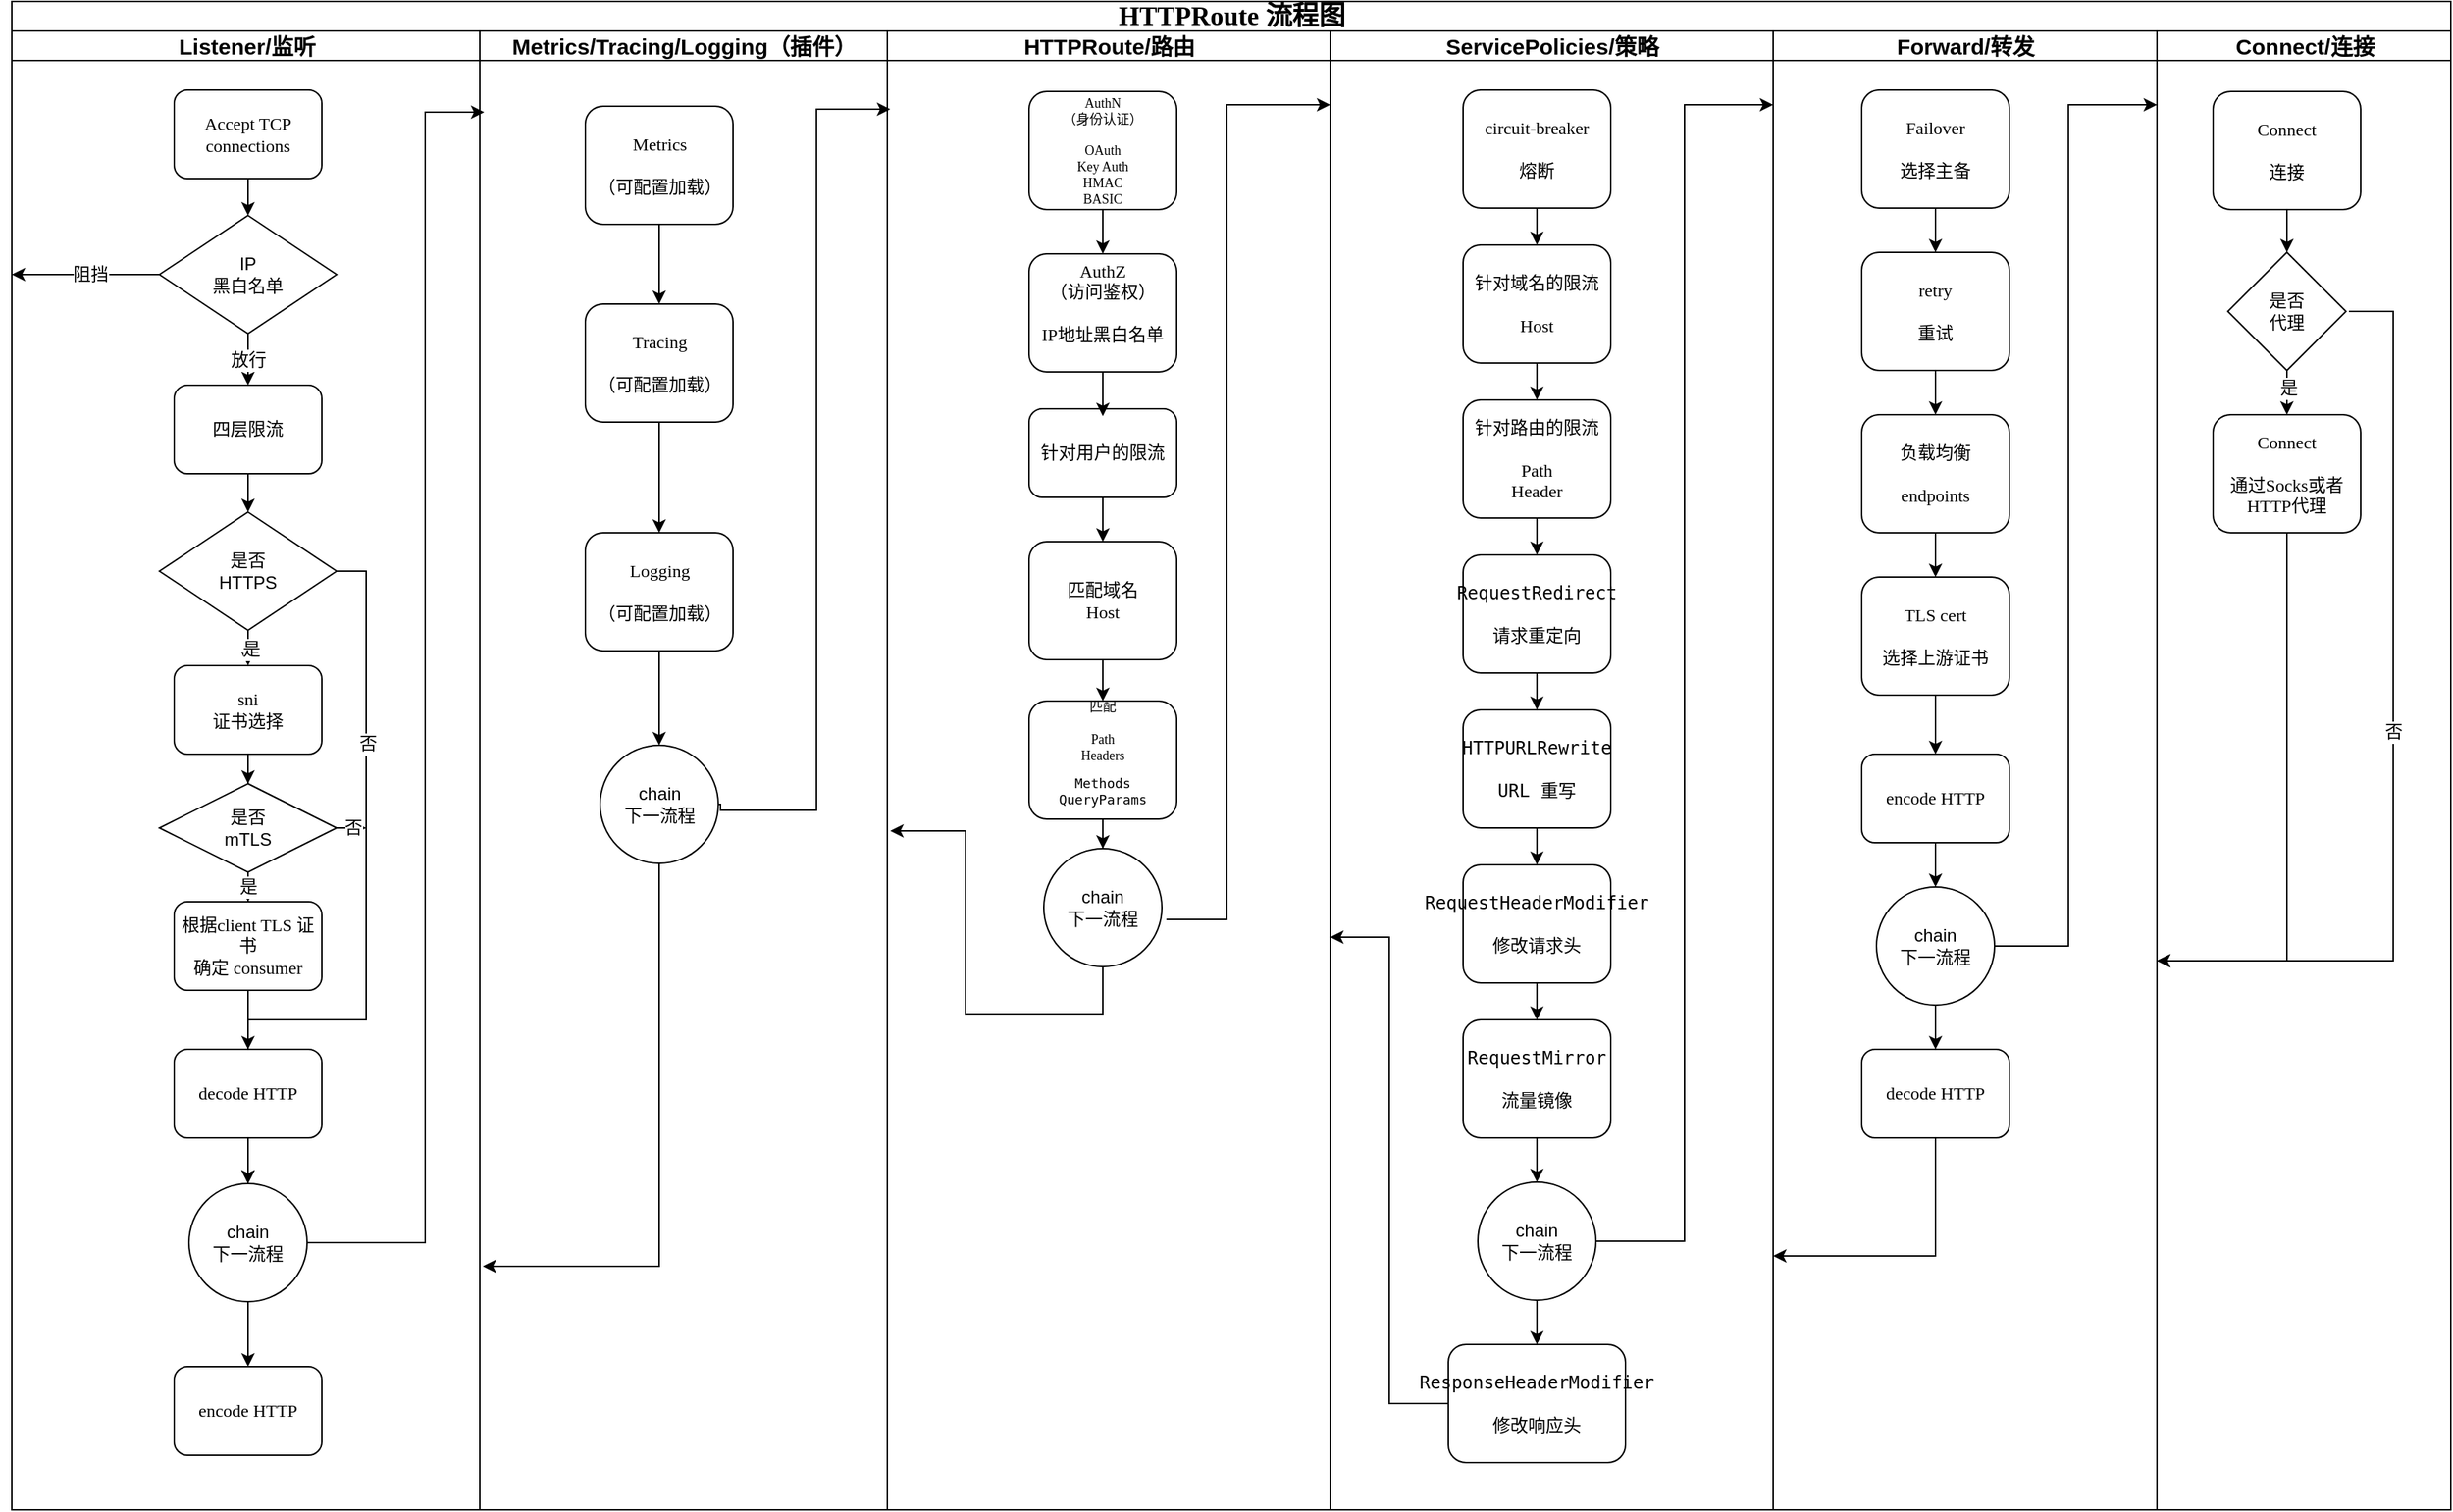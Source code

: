 <mxfile version="21.3.7" type="device">
  <diagram name="Page-1" id="74e2e168-ea6b-b213-b513-2b3c1d86103e">
    <mxGraphModel dx="2376" dy="1307" grid="0" gridSize="10" guides="1" tooltips="1" connect="1" arrows="1" fold="1" page="0" pageScale="1" pageWidth="1100" pageHeight="850" background="none" math="0" shadow="0">
      <root>
        <mxCell id="0" />
        <mxCell id="1" parent="0" />
        <mxCell id="77e6c97f196da883-1" value="&lt;font style=&quot;font-size: 18px;&quot;&gt;HTTPRoute 流程图&lt;/font&gt;" style="swimlane;html=1;childLayout=stackLayout;startSize=20;rounded=0;shadow=0;labelBackgroundColor=none;strokeWidth=1;fontFamily=Verdana;fontSize=18;align=center;" parent="1" vertex="1">
          <mxGeometry x="-7" y="-37" width="1652" height="1022" as="geometry">
            <mxRectangle x="60" y="-30" width="210" height="40" as="alternateBounds" />
          </mxGeometry>
        </mxCell>
        <mxCell id="77e6c97f196da883-2" value="Listener/监听" style="swimlane;html=1;startSize=20;fontSize=15;" parent="77e6c97f196da883-1" vertex="1">
          <mxGeometry y="20" width="317" height="1002" as="geometry">
            <mxRectangle y="20" width="40" height="1050" as="alternateBounds" />
          </mxGeometry>
        </mxCell>
        <mxCell id="k9yy4idc6pMp43QgDsTV-6" value="" style="edgeStyle=orthogonalEdgeStyle;rounded=0;orthogonalLoop=1;jettySize=auto;html=1;fontSize=12;" edge="1" parent="77e6c97f196da883-2" source="77e6c97f196da883-8" target="k9yy4idc6pMp43QgDsTV-2">
          <mxGeometry relative="1" as="geometry" />
        </mxCell>
        <mxCell id="77e6c97f196da883-8" value="Accept TCP connections" style="rounded=1;whiteSpace=wrap;html=1;shadow=0;labelBackgroundColor=none;strokeWidth=1;fontFamily=Verdana;fontSize=12;align=center;" parent="77e6c97f196da883-2" vertex="1">
          <mxGeometry x="110" y="40" width="100" height="60" as="geometry" />
        </mxCell>
        <mxCell id="k9yy4idc6pMp43QgDsTV-8" value="" style="edgeStyle=orthogonalEdgeStyle;rounded=0;orthogonalLoop=1;jettySize=auto;html=1;fontSize=12;" edge="1" parent="77e6c97f196da883-2" source="77e6c97f196da883-9" target="k9yy4idc6pMp43QgDsTV-7">
          <mxGeometry relative="1" as="geometry" />
        </mxCell>
        <mxCell id="77e6c97f196da883-9" value="四层限流" style="rounded=1;whiteSpace=wrap;html=1;shadow=0;labelBackgroundColor=none;strokeWidth=1;fontFamily=Verdana;fontSize=12;align=center;" parent="77e6c97f196da883-2" vertex="1">
          <mxGeometry x="110" y="240" width="100" height="60" as="geometry" />
        </mxCell>
        <mxCell id="k9yy4idc6pMp43QgDsTV-14" value="" style="edgeStyle=orthogonalEdgeStyle;rounded=0;orthogonalLoop=1;jettySize=auto;html=1;fontSize=12;" edge="1" parent="77e6c97f196da883-2" source="77e6c97f196da883-10" target="k9yy4idc6pMp43QgDsTV-9">
          <mxGeometry relative="1" as="geometry" />
        </mxCell>
        <mxCell id="77e6c97f196da883-10" value="&lt;div style=&quot;font-size: 12px;&quot;&gt;sni &lt;br style=&quot;font-size: 12px;&quot;&gt;&lt;/div&gt;&lt;div style=&quot;font-size: 12px;&quot;&gt;证书选择&lt;br style=&quot;font-size: 12px;&quot;&gt;&lt;/div&gt;" style="rounded=1;whiteSpace=wrap;html=1;shadow=0;labelBackgroundColor=none;strokeWidth=1;fontFamily=Verdana;fontSize=12;align=center;" parent="77e6c97f196da883-2" vertex="1">
          <mxGeometry x="110" y="430" width="100" height="60" as="geometry" />
        </mxCell>
        <mxCell id="k9yy4idc6pMp43QgDsTV-5" value="放行" style="edgeStyle=orthogonalEdgeStyle;rounded=0;orthogonalLoop=1;jettySize=auto;html=1;fontSize=12;" edge="1" parent="77e6c97f196da883-2" source="k9yy4idc6pMp43QgDsTV-2" target="77e6c97f196da883-9">
          <mxGeometry relative="1" as="geometry" />
        </mxCell>
        <mxCell id="k9yy4idc6pMp43QgDsTV-2" value="&lt;div style=&quot;font-size: 12px;&quot;&gt;IP&lt;/div&gt;&lt;div style=&quot;font-size: 12px;&quot;&gt;黑白名单&lt;br style=&quot;font-size: 12px;&quot;&gt;&lt;/div&gt;" style="rhombus;whiteSpace=wrap;html=1;fontSize=12;" vertex="1" parent="77e6c97f196da883-2">
          <mxGeometry x="100" y="125" width="120" height="80" as="geometry" />
        </mxCell>
        <mxCell id="k9yy4idc6pMp43QgDsTV-3" value="" style="endArrow=classic;html=1;rounded=0;exitX=0;exitY=0.5;exitDx=0;exitDy=0;fontSize=12;" edge="1" parent="77e6c97f196da883-2" source="k9yy4idc6pMp43QgDsTV-2">
          <mxGeometry width="50" height="50" relative="1" as="geometry">
            <mxPoint x="100" y="170" as="sourcePoint" />
            <mxPoint y="165" as="targetPoint" />
          </mxGeometry>
        </mxCell>
        <mxCell id="k9yy4idc6pMp43QgDsTV-4" value="阻挡" style="edgeLabel;html=1;align=center;verticalAlign=middle;resizable=0;points=[];fontSize=12;" vertex="1" connectable="0" parent="k9yy4idc6pMp43QgDsTV-3">
          <mxGeometry x="-0.05" relative="1" as="geometry">
            <mxPoint as="offset" />
          </mxGeometry>
        </mxCell>
        <mxCell id="k9yy4idc6pMp43QgDsTV-12" value="" style="edgeStyle=orthogonalEdgeStyle;rounded=0;orthogonalLoop=1;jettySize=auto;html=1;entryX=0.5;entryY=0;entryDx=0;entryDy=0;fontSize=12;" edge="1" parent="77e6c97f196da883-2" source="k9yy4idc6pMp43QgDsTV-7" target="77e6c97f196da883-10">
          <mxGeometry relative="1" as="geometry" />
        </mxCell>
        <mxCell id="k9yy4idc6pMp43QgDsTV-186" value="是" style="edgeLabel;html=1;align=center;verticalAlign=middle;resizable=0;points=[];fontSize=12;" vertex="1" connectable="0" parent="k9yy4idc6pMp43QgDsTV-12">
          <mxGeometry x="0.6" y="2" relative="1" as="geometry">
            <mxPoint as="offset" />
          </mxGeometry>
        </mxCell>
        <mxCell id="k9yy4idc6pMp43QgDsTV-18" value="" style="edgeStyle=orthogonalEdgeStyle;rounded=0;orthogonalLoop=1;jettySize=auto;html=1;entryX=0.5;entryY=0;entryDx=0;entryDy=0;exitX=1;exitY=0.5;exitDx=0;exitDy=0;fontSize=12;" edge="1" parent="77e6c97f196da883-2" source="k9yy4idc6pMp43QgDsTV-7" target="k9yy4idc6pMp43QgDsTV-16">
          <mxGeometry relative="1" as="geometry">
            <mxPoint x="250" y="708" as="targetPoint" />
            <Array as="points">
              <mxPoint x="240" y="366" />
              <mxPoint x="240" y="670" />
              <mxPoint x="160" y="670" />
            </Array>
          </mxGeometry>
        </mxCell>
        <mxCell id="k9yy4idc6pMp43QgDsTV-187" value="否" style="edgeLabel;html=1;align=center;verticalAlign=middle;resizable=0;points=[];fontSize=12;" vertex="1" connectable="0" parent="k9yy4idc6pMp43QgDsTV-18">
          <mxGeometry x="-0.467" y="1" relative="1" as="geometry">
            <mxPoint as="offset" />
          </mxGeometry>
        </mxCell>
        <mxCell id="k9yy4idc6pMp43QgDsTV-7" value="&lt;div style=&quot;font-size: 12px;&quot;&gt;是否&lt;/div&gt;&lt;div style=&quot;font-size: 12px;&quot;&gt;HTTPS&lt;br style=&quot;font-size: 12px;&quot;&gt;&lt;/div&gt;" style="rhombus;whiteSpace=wrap;html=1;fontSize=12;" vertex="1" parent="77e6c97f196da883-2">
          <mxGeometry x="100" y="326" width="120" height="80" as="geometry" />
        </mxCell>
        <mxCell id="k9yy4idc6pMp43QgDsTV-19" value="" style="edgeStyle=orthogonalEdgeStyle;rounded=0;orthogonalLoop=1;jettySize=auto;html=1;fontSize=12;" edge="1" parent="77e6c97f196da883-2" source="k9yy4idc6pMp43QgDsTV-24" target="k9yy4idc6pMp43QgDsTV-16">
          <mxGeometry relative="1" as="geometry" />
        </mxCell>
        <mxCell id="77e6c97f196da883-11" value="&lt;div style=&quot;font-size: 12px;&quot;&gt;根据client TLS 证书&lt;/div&gt;&lt;div style=&quot;font-size: 12px;&quot;&gt;确定 consumer&lt;br style=&quot;font-size: 12px;&quot;&gt;&lt;/div&gt;" style="rounded=1;whiteSpace=wrap;html=1;shadow=0;labelBackgroundColor=none;strokeWidth=1;fontFamily=Verdana;fontSize=12;align=center;" parent="77e6c97f196da883-2" vertex="1">
          <mxGeometry x="110" y="590" width="100" height="60" as="geometry" />
        </mxCell>
        <mxCell id="k9yy4idc6pMp43QgDsTV-15" value="是" style="edgeStyle=orthogonalEdgeStyle;rounded=0;orthogonalLoop=1;jettySize=auto;html=1;fontSize=12;" edge="1" parent="77e6c97f196da883-2" source="k9yy4idc6pMp43QgDsTV-9" target="77e6c97f196da883-11">
          <mxGeometry relative="1" as="geometry" />
        </mxCell>
        <mxCell id="k9yy4idc6pMp43QgDsTV-21" value="否" style="edgeStyle=orthogonalEdgeStyle;rounded=0;orthogonalLoop=1;jettySize=auto;html=1;fontSize=12;" edge="1" parent="77e6c97f196da883-2" source="k9yy4idc6pMp43QgDsTV-9">
          <mxGeometry relative="1" as="geometry">
            <mxPoint x="240" y="540" as="targetPoint" />
          </mxGeometry>
        </mxCell>
        <mxCell id="k9yy4idc6pMp43QgDsTV-9" value="&lt;div style=&quot;font-size: 12px;&quot;&gt;是否&lt;/div&gt;&lt;div style=&quot;font-size: 12px;&quot;&gt;mTLS&lt;br style=&quot;font-size: 12px;&quot;&gt;&lt;/div&gt;" style="rhombus;whiteSpace=wrap;html=1;fontSize=12;" vertex="1" parent="77e6c97f196da883-2">
          <mxGeometry x="100" y="510" width="120" height="60" as="geometry" />
        </mxCell>
        <mxCell id="k9yy4idc6pMp43QgDsTV-232" value="" style="edgeStyle=orthogonalEdgeStyle;rounded=0;orthogonalLoop=1;jettySize=auto;html=1;fontSize=12;" edge="1" parent="77e6c97f196da883-2" source="k9yy4idc6pMp43QgDsTV-16" target="k9yy4idc6pMp43QgDsTV-53">
          <mxGeometry relative="1" as="geometry" />
        </mxCell>
        <mxCell id="k9yy4idc6pMp43QgDsTV-16" value="&lt;div style=&quot;font-size: 12px;&quot;&gt;chain&lt;/div&gt;下一流程" style="ellipse;whiteSpace=wrap;html=1;aspect=fixed;fontSize=12;" vertex="1" parent="77e6c97f196da883-2">
          <mxGeometry x="120" y="781" width="80" height="80" as="geometry" />
        </mxCell>
        <mxCell id="k9yy4idc6pMp43QgDsTV-24" value="decode HTTP" style="rounded=1;whiteSpace=wrap;html=1;shadow=0;labelBackgroundColor=none;strokeWidth=1;fontFamily=Verdana;fontSize=12;align=center;" vertex="1" parent="77e6c97f196da883-2">
          <mxGeometry x="110" y="690" width="100" height="60" as="geometry" />
        </mxCell>
        <mxCell id="k9yy4idc6pMp43QgDsTV-231" value="" style="edgeStyle=orthogonalEdgeStyle;rounded=0;orthogonalLoop=1;jettySize=auto;html=1;fontSize=12;" edge="1" parent="77e6c97f196da883-2" source="77e6c97f196da883-11" target="k9yy4idc6pMp43QgDsTV-24">
          <mxGeometry relative="1" as="geometry">
            <mxPoint x="170" y="630" as="sourcePoint" />
            <mxPoint x="170" y="761" as="targetPoint" />
          </mxGeometry>
        </mxCell>
        <mxCell id="k9yy4idc6pMp43QgDsTV-53" value="encode HTTP" style="rounded=1;whiteSpace=wrap;html=1;shadow=0;labelBackgroundColor=none;strokeWidth=1;fontFamily=Verdana;fontSize=12;align=center;" vertex="1" parent="77e6c97f196da883-2">
          <mxGeometry x="110" y="905" width="100" height="60" as="geometry" />
        </mxCell>
        <mxCell id="k9yy4idc6pMp43QgDsTV-261" value="Metrics/Tracing/Logging（插件）" style="swimlane;html=1;startSize=20;fontSize=15;" vertex="1" parent="77e6c97f196da883-1">
          <mxGeometry x="317" y="20" width="276" height="1002" as="geometry">
            <mxRectangle y="20" width="40" height="1050" as="alternateBounds" />
          </mxGeometry>
        </mxCell>
        <mxCell id="k9yy4idc6pMp43QgDsTV-265" value="" style="edgeStyle=orthogonalEdgeStyle;rounded=0;orthogonalLoop=1;jettySize=auto;html=1;fontSize=12;" edge="1" parent="k9yy4idc6pMp43QgDsTV-261" source="k9yy4idc6pMp43QgDsTV-262" target="k9yy4idc6pMp43QgDsTV-263">
          <mxGeometry relative="1" as="geometry" />
        </mxCell>
        <mxCell id="k9yy4idc6pMp43QgDsTV-262" value="&lt;div style=&quot;font-size: 12px;&quot;&gt;Metrics&lt;/div&gt;&lt;div style=&quot;font-size: 12px;&quot;&gt;&lt;br style=&quot;font-size: 12px;&quot;&gt;&lt;/div&gt;&lt;div style=&quot;font-size: 12px;&quot;&gt;（可配置加载）&lt;br style=&quot;font-size: 12px;&quot;&gt;&lt;/div&gt;" style="rounded=1;whiteSpace=wrap;html=1;shadow=0;labelBackgroundColor=none;strokeWidth=1;fontFamily=Verdana;fontSize=12;align=center;flipV=0;flipH=1;" vertex="1" parent="k9yy4idc6pMp43QgDsTV-261">
          <mxGeometry x="71.5" y="51" width="100" height="80" as="geometry" />
        </mxCell>
        <mxCell id="k9yy4idc6pMp43QgDsTV-266" value="" style="edgeStyle=orthogonalEdgeStyle;rounded=0;orthogonalLoop=1;jettySize=auto;html=1;fontSize=12;" edge="1" parent="k9yy4idc6pMp43QgDsTV-261" source="k9yy4idc6pMp43QgDsTV-263" target="k9yy4idc6pMp43QgDsTV-264">
          <mxGeometry relative="1" as="geometry" />
        </mxCell>
        <mxCell id="k9yy4idc6pMp43QgDsTV-263" value="&lt;div style=&quot;font-size: 12px;&quot;&gt;Tracing&lt;/div&gt;&lt;div style=&quot;font-size: 12px;&quot;&gt;&lt;br style=&quot;font-size: 12px;&quot;&gt;&lt;/div&gt;&lt;div style=&quot;font-size: 12px;&quot;&gt;（可配置加载）&lt;br style=&quot;font-size: 12px;&quot;&gt;&lt;/div&gt;" style="rounded=1;whiteSpace=wrap;html=1;shadow=0;labelBackgroundColor=none;strokeWidth=1;fontFamily=Verdana;fontSize=12;align=center;flipV=0;flipH=1;" vertex="1" parent="k9yy4idc6pMp43QgDsTV-261">
          <mxGeometry x="71.5" y="185" width="100" height="80" as="geometry" />
        </mxCell>
        <mxCell id="k9yy4idc6pMp43QgDsTV-268" value="" style="edgeStyle=orthogonalEdgeStyle;rounded=0;orthogonalLoop=1;jettySize=auto;html=1;fontSize=12;" edge="1" parent="k9yy4idc6pMp43QgDsTV-261" source="k9yy4idc6pMp43QgDsTV-264" target="k9yy4idc6pMp43QgDsTV-267">
          <mxGeometry relative="1" as="geometry" />
        </mxCell>
        <mxCell id="k9yy4idc6pMp43QgDsTV-264" value="&lt;div style=&quot;font-size: 12px;&quot;&gt;&lt;font style=&quot;font-size: 12px;&quot;&gt;Logging&lt;/font&gt;&lt;/div&gt;&lt;div style=&quot;font-size: 12px;&quot;&gt;&lt;font style=&quot;font-size: 12px;&quot;&gt;&lt;br style=&quot;font-size: 12px;&quot;&gt;&lt;/font&gt;&lt;/div&gt;&lt;div style=&quot;font-size: 12px;&quot;&gt;&lt;font style=&quot;font-size: 12px;&quot;&gt;（可配置加载）&lt;font style=&quot;font-size: 12px;&quot;&gt;&lt;br style=&quot;font-size: 12px;&quot;&gt;&lt;/font&gt;&lt;/font&gt;&lt;/div&gt;" style="rounded=1;whiteSpace=wrap;html=1;shadow=0;labelBackgroundColor=none;strokeWidth=1;fontFamily=Verdana;fontSize=12;align=center;flipV=0;flipH=1;" vertex="1" parent="k9yy4idc6pMp43QgDsTV-261">
          <mxGeometry x="71.5" y="340" width="100" height="80" as="geometry" />
        </mxCell>
        <mxCell id="k9yy4idc6pMp43QgDsTV-273" value="" style="edgeStyle=orthogonalEdgeStyle;rounded=0;orthogonalLoop=1;jettySize=auto;html=1;exitX=0.5;exitY=1;exitDx=0;exitDy=0;fontSize=12;" edge="1" parent="k9yy4idc6pMp43QgDsTV-261" source="k9yy4idc6pMp43QgDsTV-267">
          <mxGeometry relative="1" as="geometry">
            <mxPoint x="2" y="837" as="targetPoint" />
            <Array as="points">
              <mxPoint x="121" y="837" />
            </Array>
          </mxGeometry>
        </mxCell>
        <mxCell id="k9yy4idc6pMp43QgDsTV-267" value="&lt;div style=&quot;font-size: 12px;&quot;&gt;chain&lt;/div&gt;下一流程" style="ellipse;whiteSpace=wrap;html=1;aspect=fixed;fontSize=12;" vertex="1" parent="k9yy4idc6pMp43QgDsTV-261">
          <mxGeometry x="81.5" y="484" width="80" height="80" as="geometry" />
        </mxCell>
        <mxCell id="k9yy4idc6pMp43QgDsTV-271" style="edgeStyle=orthogonalEdgeStyle;rounded=0;orthogonalLoop=1;jettySize=auto;html=1;exitX=1;exitY=0.5;exitDx=0;exitDy=0;fontSize=12;" edge="1" parent="77e6c97f196da883-1" source="k9yy4idc6pMp43QgDsTV-267">
          <mxGeometry relative="1" as="geometry">
            <mxPoint x="595" y="73" as="targetPoint" />
            <Array as="points">
              <mxPoint x="480" y="548" />
              <mxPoint x="545" y="548" />
              <mxPoint x="545" y="73" />
            </Array>
          </mxGeometry>
        </mxCell>
        <mxCell id="77e6c97f196da883-3" value="HTTPRoute/路由" style="swimlane;html=1;startSize=20;fontSize=15;" parent="77e6c97f196da883-1" vertex="1">
          <mxGeometry x="593" y="20" width="300" height="1002" as="geometry">
            <mxRectangle x="160" y="20" width="40" height="730" as="alternateBounds" />
          </mxGeometry>
        </mxCell>
        <mxCell id="k9yy4idc6pMp43QgDsTV-191" value="" style="edgeStyle=orthogonalEdgeStyle;rounded=0;orthogonalLoop=1;jettySize=auto;html=1;fontSize=12;" edge="1" parent="77e6c97f196da883-3" source="k9yy4idc6pMp43QgDsTV-25" target="k9yy4idc6pMp43QgDsTV-51">
          <mxGeometry relative="1" as="geometry" />
        </mxCell>
        <mxCell id="k9yy4idc6pMp43QgDsTV-25" value="&lt;div style=&quot;font-size: 9px;&quot;&gt;AuthN&lt;/div&gt;&lt;div style=&quot;font-size: 9px;&quot;&gt;（身份认证）&lt;br style=&quot;font-size: 9px;&quot;&gt;&lt;/div&gt;&lt;div style=&quot;font-size: 9px;&quot;&gt;&lt;br style=&quot;font-size: 9px;&quot;&gt;&lt;/div&gt;&lt;div style=&quot;font-size: 9px;&quot;&gt;OAuth&lt;/div&gt;&lt;div style=&quot;font-size: 9px;&quot;&gt;Key Auth&lt;/div&gt;&lt;div style=&quot;font-size: 9px;&quot;&gt;HMAC&lt;/div&gt;&lt;div style=&quot;font-size: 9px;&quot;&gt;BASIC&lt;br style=&quot;font-size: 9px;&quot;&gt;&lt;/div&gt;" style="rounded=1;whiteSpace=wrap;html=1;shadow=0;labelBackgroundColor=none;strokeWidth=1;fontFamily=Verdana;fontSize=9;align=center;" vertex="1" parent="77e6c97f196da883-3">
          <mxGeometry x="96" y="41" width="100" height="80" as="geometry" />
        </mxCell>
        <mxCell id="k9yy4idc6pMp43QgDsTV-194" value="" style="edgeStyle=orthogonalEdgeStyle;rounded=0;orthogonalLoop=1;jettySize=auto;html=1;fontSize=12;" edge="1" parent="77e6c97f196da883-3" source="k9yy4idc6pMp43QgDsTV-46" target="k9yy4idc6pMp43QgDsTV-105">
          <mxGeometry relative="1" as="geometry" />
        </mxCell>
        <mxCell id="k9yy4idc6pMp43QgDsTV-46" value="针对用户的限流" style="rounded=1;whiteSpace=wrap;html=1;shadow=0;labelBackgroundColor=none;strokeWidth=1;fontFamily=Verdana;fontSize=12;align=center;" vertex="1" parent="77e6c97f196da883-3">
          <mxGeometry x="96" y="256" width="100" height="60" as="geometry" />
        </mxCell>
        <mxCell id="k9yy4idc6pMp43QgDsTV-193" value="" style="edgeStyle=orthogonalEdgeStyle;rounded=0;orthogonalLoop=1;jettySize=auto;html=1;fontSize=12;" edge="1" parent="77e6c97f196da883-3" source="k9yy4idc6pMp43QgDsTV-51">
          <mxGeometry relative="1" as="geometry">
            <mxPoint x="146" y="261" as="targetPoint" />
          </mxGeometry>
        </mxCell>
        <mxCell id="k9yy4idc6pMp43QgDsTV-51" value="&lt;div style=&quot;font-size: 12px;&quot;&gt;AuthZ&lt;/div&gt;&lt;div style=&quot;font-size: 12px;&quot;&gt;（访问鉴权）&lt;br style=&quot;font-size: 12px;&quot;&gt;&lt;/div&gt;&lt;div style=&quot;font-size: 12px;&quot;&gt;&lt;br style=&quot;font-size: 12px;&quot;&gt;&lt;/div&gt;&lt;div style=&quot;font-size: 12px;&quot;&gt;IP地址黑白名单&lt;/div&gt;&lt;div style=&quot;font-size: 12px;&quot;&gt;&lt;br style=&quot;font-size: 12px;&quot;&gt;&lt;/div&gt;" style="rounded=1;whiteSpace=wrap;html=1;shadow=0;labelBackgroundColor=none;strokeWidth=1;fontFamily=Verdana;fontSize=12;align=center;" vertex="1" parent="77e6c97f196da883-3">
          <mxGeometry x="96" y="151" width="100" height="80" as="geometry" />
        </mxCell>
        <mxCell id="k9yy4idc6pMp43QgDsTV-275" value="" style="edgeStyle=orthogonalEdgeStyle;rounded=0;orthogonalLoop=1;jettySize=auto;html=1;exitX=0.5;exitY=1;exitDx=0;exitDy=0;" edge="1" parent="77e6c97f196da883-3" source="k9yy4idc6pMp43QgDsTV-52">
          <mxGeometry relative="1" as="geometry">
            <mxPoint x="2" y="542" as="targetPoint" />
            <Array as="points">
              <mxPoint x="146" y="666" />
              <mxPoint x="53" y="666" />
              <mxPoint x="53" y="542" />
            </Array>
          </mxGeometry>
        </mxCell>
        <mxCell id="k9yy4idc6pMp43QgDsTV-52" value="&lt;div style=&quot;font-size: 12px;&quot;&gt;chain&lt;/div&gt;下一流程" style="ellipse;whiteSpace=wrap;html=1;aspect=fixed;fontSize=12;" vertex="1" parent="77e6c97f196da883-3">
          <mxGeometry x="106" y="554" width="80" height="80" as="geometry" />
        </mxCell>
        <mxCell id="k9yy4idc6pMp43QgDsTV-199" value="" style="edgeStyle=orthogonalEdgeStyle;rounded=0;orthogonalLoop=1;jettySize=auto;html=1;fontSize=12;" edge="1" parent="77e6c97f196da883-3">
          <mxGeometry relative="1" as="geometry">
            <mxPoint x="189" y="602" as="sourcePoint" />
            <mxPoint x="300" y="50" as="targetPoint" />
            <Array as="points">
              <mxPoint x="189" y="602" />
              <mxPoint x="230" y="602" />
              <mxPoint x="230" y="50" />
            </Array>
          </mxGeometry>
        </mxCell>
        <mxCell id="k9yy4idc6pMp43QgDsTV-195" value="" style="edgeStyle=orthogonalEdgeStyle;rounded=0;orthogonalLoop=1;jettySize=auto;html=1;fontSize=12;" edge="1" parent="77e6c97f196da883-3" source="k9yy4idc6pMp43QgDsTV-105" target="k9yy4idc6pMp43QgDsTV-158">
          <mxGeometry relative="1" as="geometry" />
        </mxCell>
        <mxCell id="k9yy4idc6pMp43QgDsTV-105" value="&lt;div style=&quot;font-size: 12px;&quot;&gt;匹配域名&lt;/div&gt;&lt;div style=&quot;font-size: 12px;&quot;&gt;Host&lt;br style=&quot;font-size: 12px;&quot;&gt;&lt;/div&gt;" style="rounded=1;whiteSpace=wrap;html=1;shadow=0;labelBackgroundColor=none;strokeWidth=1;fontFamily=Verdana;fontSize=12;align=center;" vertex="1" parent="77e6c97f196da883-3">
          <mxGeometry x="96" y="346" width="100" height="80" as="geometry" />
        </mxCell>
        <mxCell id="k9yy4idc6pMp43QgDsTV-196" value="" style="edgeStyle=orthogonalEdgeStyle;rounded=0;orthogonalLoop=1;jettySize=auto;html=1;fontSize=12;" edge="1" parent="77e6c97f196da883-3" source="k9yy4idc6pMp43QgDsTV-158" target="k9yy4idc6pMp43QgDsTV-52">
          <mxGeometry relative="1" as="geometry" />
        </mxCell>
        <mxCell id="k9yy4idc6pMp43QgDsTV-158" value="&lt;div style=&quot;font-size: 9px;&quot;&gt;匹配&lt;/div&gt;&lt;div style=&quot;font-size: 9px;&quot;&gt;&lt;br style=&quot;font-size: 9px;&quot;&gt;&lt;/div&gt;&lt;div style=&quot;font-size: 9px;&quot;&gt;Path&lt;/div&gt;&lt;div style=&quot;font-size: 9px;&quot;&gt;Headers&lt;/div&gt;&lt;div style=&quot;font-size: 9px;&quot;&gt;&lt;pre style=&quot;font-size: 9px;&quot;&gt;Methods&lt;br style=&quot;font-size: 9px;&quot;&gt;QueryParams&lt;/pre&gt;&lt;/div&gt;" style="rounded=1;whiteSpace=wrap;html=1;shadow=0;labelBackgroundColor=none;strokeWidth=1;fontFamily=Verdana;fontSize=9;align=center;" vertex="1" parent="77e6c97f196da883-3">
          <mxGeometry x="96" y="454" width="100" height="80" as="geometry" />
        </mxCell>
        <mxCell id="77e6c97f196da883-5" value="ServicePolicies/策略" style="swimlane;html=1;startSize=20;fontSize=15;" parent="77e6c97f196da883-1" vertex="1">
          <mxGeometry x="893" y="20" width="300" height="1002" as="geometry" />
        </mxCell>
        <mxCell id="k9yy4idc6pMp43QgDsTV-201" value="" style="edgeStyle=orthogonalEdgeStyle;rounded=0;orthogonalLoop=1;jettySize=auto;html=1;fontSize=12;" edge="1" parent="77e6c97f196da883-5" source="k9yy4idc6pMp43QgDsTV-159" target="k9yy4idc6pMp43QgDsTV-160">
          <mxGeometry relative="1" as="geometry" />
        </mxCell>
        <mxCell id="k9yy4idc6pMp43QgDsTV-159" value="&lt;div style=&quot;font-size: 12px;&quot;&gt;针对域名的限流&lt;/div&gt;&lt;div style=&quot;font-size: 12px;&quot;&gt;&lt;br style=&quot;font-size: 12px;&quot;&gt;&lt;/div&gt;&lt;div style=&quot;font-size: 12px;&quot;&gt;Host&lt;br style=&quot;font-size: 12px;&quot;&gt;&lt;/div&gt;" style="rounded=1;whiteSpace=wrap;html=1;shadow=0;labelBackgroundColor=none;strokeWidth=1;fontFamily=Verdana;fontSize=12;align=center;flipV=1;flipH=1;" vertex="1" parent="77e6c97f196da883-5">
          <mxGeometry x="90" y="145" width="100" height="80" as="geometry" />
        </mxCell>
        <mxCell id="k9yy4idc6pMp43QgDsTV-202" value="" style="edgeStyle=orthogonalEdgeStyle;rounded=0;orthogonalLoop=1;jettySize=auto;html=1;fontSize=12;" edge="1" parent="77e6c97f196da883-5" source="k9yy4idc6pMp43QgDsTV-160" target="k9yy4idc6pMp43QgDsTV-161">
          <mxGeometry relative="1" as="geometry" />
        </mxCell>
        <mxCell id="k9yy4idc6pMp43QgDsTV-160" value="&lt;div style=&quot;font-size: 12px;&quot;&gt;针对路由的限流&lt;/div&gt;&lt;div style=&quot;font-size: 12px;&quot;&gt;&lt;br style=&quot;font-size: 12px;&quot;&gt;&lt;/div&gt;&lt;div style=&quot;font-size: 12px;&quot;&gt;Path&lt;/div&gt;&lt;div style=&quot;font-size: 12px;&quot;&gt;Header&lt;br style=&quot;font-size: 12px;&quot;&gt;&lt;/div&gt;" style="rounded=1;whiteSpace=wrap;html=1;shadow=0;labelBackgroundColor=none;strokeWidth=1;fontFamily=Verdana;fontSize=12;align=center;flipV=1;flipH=1;" vertex="1" parent="77e6c97f196da883-5">
          <mxGeometry x="90" y="250" width="100" height="80" as="geometry" />
        </mxCell>
        <mxCell id="k9yy4idc6pMp43QgDsTV-203" value="" style="edgeStyle=orthogonalEdgeStyle;rounded=0;orthogonalLoop=1;jettySize=auto;html=1;fontSize=12;" edge="1" parent="77e6c97f196da883-5" source="k9yy4idc6pMp43QgDsTV-161" target="k9yy4idc6pMp43QgDsTV-162">
          <mxGeometry relative="1" as="geometry" />
        </mxCell>
        <mxCell id="k9yy4idc6pMp43QgDsTV-161" value="&lt;pre style=&quot;font-size: 12px;&quot;&gt;RequestRedirect&lt;br style=&quot;font-size: 12px;&quot;&gt;&lt;br style=&quot;font-size: 12px;&quot;&gt;请求重定向&lt;br style=&quot;font-size: 12px;&quot;&gt;&lt;/pre&gt;" style="rounded=1;whiteSpace=wrap;html=1;shadow=0;labelBackgroundColor=none;strokeWidth=1;fontFamily=Verdana;fontSize=12;align=center;flipV=1;flipH=1;" vertex="1" parent="77e6c97f196da883-5">
          <mxGeometry x="90" y="355" width="100" height="80" as="geometry" />
        </mxCell>
        <mxCell id="k9yy4idc6pMp43QgDsTV-204" value="" style="edgeStyle=orthogonalEdgeStyle;rounded=0;orthogonalLoop=1;jettySize=auto;html=1;fontSize=12;" edge="1" parent="77e6c97f196da883-5" source="k9yy4idc6pMp43QgDsTV-162" target="k9yy4idc6pMp43QgDsTV-163">
          <mxGeometry relative="1" as="geometry" />
        </mxCell>
        <mxCell id="k9yy4idc6pMp43QgDsTV-162" value="&lt;pre style=&quot;font-size: 12px;&quot;&gt;HTTPURLRewrite&lt;br style=&quot;font-size: 12px;&quot;&gt;&lt;br style=&quot;font-size: 12px;&quot;&gt;URL 重写&lt;br style=&quot;font-size: 12px;&quot;&gt;&lt;/pre&gt;" style="rounded=1;whiteSpace=wrap;html=1;shadow=0;labelBackgroundColor=none;strokeWidth=1;fontFamily=Verdana;fontSize=12;align=center;flipV=1;flipH=1;" vertex="1" parent="77e6c97f196da883-5">
          <mxGeometry x="90" y="460" width="100" height="80" as="geometry" />
        </mxCell>
        <mxCell id="k9yy4idc6pMp43QgDsTV-205" value="" style="edgeStyle=orthogonalEdgeStyle;rounded=0;orthogonalLoop=1;jettySize=auto;html=1;fontSize=12;" edge="1" parent="77e6c97f196da883-5" source="k9yy4idc6pMp43QgDsTV-163" target="k9yy4idc6pMp43QgDsTV-164">
          <mxGeometry relative="1" as="geometry" />
        </mxCell>
        <mxCell id="k9yy4idc6pMp43QgDsTV-163" value="&lt;pre style=&quot;font-size: 12px;&quot;&gt;RequestHeaderModifier&lt;br style=&quot;font-size: 12px;&quot;&gt;&lt;br style=&quot;font-size: 12px;&quot;&gt;修改请求头&lt;br style=&quot;font-size: 12px;&quot;&gt;&lt;/pre&gt;" style="rounded=1;whiteSpace=wrap;html=1;shadow=0;labelBackgroundColor=none;strokeWidth=1;fontFamily=Verdana;fontSize=12;align=center;flipV=1;flipH=1;" vertex="1" parent="77e6c97f196da883-5">
          <mxGeometry x="90" y="565" width="100" height="80" as="geometry" />
        </mxCell>
        <mxCell id="k9yy4idc6pMp43QgDsTV-206" value="" style="edgeStyle=orthogonalEdgeStyle;rounded=0;orthogonalLoop=1;jettySize=auto;html=1;fontSize=12;" edge="1" parent="77e6c97f196da883-5" source="k9yy4idc6pMp43QgDsTV-164" target="k9yy4idc6pMp43QgDsTV-165">
          <mxGeometry relative="1" as="geometry" />
        </mxCell>
        <mxCell id="k9yy4idc6pMp43QgDsTV-164" value="&lt;pre style=&quot;font-size: 12px;&quot;&gt;RequestMirror&lt;br style=&quot;font-size: 12px;&quot;&gt;&lt;br style=&quot;font-size: 12px;&quot;&gt;流量镜像&lt;br style=&quot;font-size: 12px;&quot;&gt;&lt;/pre&gt;" style="rounded=1;whiteSpace=wrap;html=1;shadow=0;labelBackgroundColor=none;strokeWidth=1;fontFamily=Verdana;fontSize=12;align=center;flipV=1;flipH=1;" vertex="1" parent="77e6c97f196da883-5">
          <mxGeometry x="90" y="670" width="100" height="80" as="geometry" />
        </mxCell>
        <mxCell id="k9yy4idc6pMp43QgDsTV-207" value="" style="edgeStyle=orthogonalEdgeStyle;rounded=0;orthogonalLoop=1;jettySize=auto;html=1;fontSize=12;" edge="1" parent="77e6c97f196da883-5" source="k9yy4idc6pMp43QgDsTV-165" target="k9yy4idc6pMp43QgDsTV-168">
          <mxGeometry relative="1" as="geometry" />
        </mxCell>
        <mxCell id="k9yy4idc6pMp43QgDsTV-209" value="" style="edgeStyle=orthogonalEdgeStyle;rounded=0;orthogonalLoop=1;jettySize=auto;html=1;fontSize=12;" edge="1" parent="77e6c97f196da883-5" source="k9yy4idc6pMp43QgDsTV-165">
          <mxGeometry relative="1" as="geometry">
            <mxPoint x="300" y="50" as="targetPoint" />
            <Array as="points">
              <mxPoint x="240" y="820" />
              <mxPoint x="240" y="50" />
            </Array>
          </mxGeometry>
        </mxCell>
        <mxCell id="k9yy4idc6pMp43QgDsTV-165" value="&lt;div style=&quot;font-size: 12px;&quot;&gt;chain&lt;/div&gt;下一流程" style="ellipse;whiteSpace=wrap;html=1;aspect=fixed;fontSize=12;" vertex="1" parent="77e6c97f196da883-5">
          <mxGeometry x="100" y="780" width="80" height="80" as="geometry" />
        </mxCell>
        <mxCell id="k9yy4idc6pMp43QgDsTV-228" value="" style="edgeStyle=orthogonalEdgeStyle;rounded=0;orthogonalLoop=1;jettySize=auto;html=1;fontSize=12;" edge="1" parent="77e6c97f196da883-5" source="k9yy4idc6pMp43QgDsTV-168">
          <mxGeometry relative="1" as="geometry">
            <mxPoint y="614" as="targetPoint" />
            <Array as="points">
              <mxPoint x="40" y="930" />
              <mxPoint x="40" y="614" />
              <mxPoint y="614" />
            </Array>
          </mxGeometry>
        </mxCell>
        <mxCell id="k9yy4idc6pMp43QgDsTV-168" value="&lt;pre style=&quot;font-size: 12px;&quot;&gt;ResponseHeaderModifier&lt;br style=&quot;font-size: 12px;&quot;&gt;&lt;br style=&quot;font-size: 12px;&quot;&gt;修改响应头&lt;br style=&quot;font-size: 12px;&quot;&gt;&lt;/pre&gt;" style="rounded=1;whiteSpace=wrap;html=1;shadow=0;labelBackgroundColor=none;strokeWidth=1;fontFamily=Verdana;fontSize=12;align=center;flipV=1;flipH=1;" vertex="1" parent="77e6c97f196da883-5">
          <mxGeometry x="80" y="890" width="120" height="80" as="geometry" />
        </mxCell>
        <mxCell id="k9yy4idc6pMp43QgDsTV-200" value="" style="edgeStyle=orthogonalEdgeStyle;rounded=0;orthogonalLoop=1;jettySize=auto;html=1;fontSize=12;" edge="1" parent="77e6c97f196da883-5" source="k9yy4idc6pMp43QgDsTV-179" target="k9yy4idc6pMp43QgDsTV-159">
          <mxGeometry relative="1" as="geometry" />
        </mxCell>
        <mxCell id="k9yy4idc6pMp43QgDsTV-179" value="&lt;div style=&quot;font-size: 12px;&quot;&gt;circuit-breaker&lt;/div&gt;&lt;div style=&quot;font-size: 12px;&quot;&gt;&lt;br style=&quot;font-size: 12px;&quot;&gt;&lt;/div&gt;&lt;div style=&quot;font-size: 12px;&quot;&gt;熔断&lt;br style=&quot;font-size: 12px;&quot;&gt;&lt;/div&gt;" style="rounded=1;whiteSpace=wrap;html=1;shadow=0;labelBackgroundColor=none;strokeWidth=1;fontFamily=Verdana;fontSize=12;align=center;flipV=1;flipH=1;" vertex="1" parent="77e6c97f196da883-5">
          <mxGeometry x="90" y="40" width="100" height="80" as="geometry" />
        </mxCell>
        <mxCell id="k9yy4idc6pMp43QgDsTV-189" value="" style="edgeStyle=orthogonalEdgeStyle;rounded=0;orthogonalLoop=1;jettySize=auto;html=1;fontSize=12;" edge="1" parent="77e6c97f196da883-1" source="k9yy4idc6pMp43QgDsTV-16">
          <mxGeometry relative="1" as="geometry">
            <mxPoint x="320" y="75" as="targetPoint" />
            <Array as="points">
              <mxPoint x="280" y="841" />
              <mxPoint x="280" y="75" />
            </Array>
          </mxGeometry>
        </mxCell>
        <mxCell id="77e6c97f196da883-6" value="Forward/转发" style="swimlane;html=1;startSize=20;fontSize=15;" parent="77e6c97f196da883-1" vertex="1">
          <mxGeometry x="1193" y="20" width="260" height="1002" as="geometry" />
        </mxCell>
        <mxCell id="k9yy4idc6pMp43QgDsTV-212" value="" style="edgeStyle=orthogonalEdgeStyle;rounded=0;orthogonalLoop=1;jettySize=auto;html=1;fontSize=12;" edge="1" parent="77e6c97f196da883-6" source="k9yy4idc6pMp43QgDsTV-169" target="k9yy4idc6pMp43QgDsTV-176">
          <mxGeometry relative="1" as="geometry" />
        </mxCell>
        <mxCell id="k9yy4idc6pMp43QgDsTV-169" value="&lt;div style=&quot;font-size: 12px;&quot;&gt;负载均衡&lt;/div&gt;&lt;div style=&quot;font-size: 12px;&quot;&gt;&lt;br style=&quot;font-size: 12px;&quot;&gt;&lt;/div&gt;&lt;div style=&quot;font-size: 12px;&quot;&gt;endpoints&lt;br style=&quot;font-size: 12px;&quot;&gt;&lt;/div&gt;" style="rounded=1;whiteSpace=wrap;html=1;shadow=0;labelBackgroundColor=none;strokeWidth=1;fontFamily=Verdana;fontSize=12;align=center;flipV=1;" vertex="1" parent="77e6c97f196da883-6">
          <mxGeometry x="60" y="260" width="100" height="80" as="geometry" />
        </mxCell>
        <mxCell id="k9yy4idc6pMp43QgDsTV-210" value="" style="edgeStyle=orthogonalEdgeStyle;rounded=0;orthogonalLoop=1;jettySize=auto;html=1;fontSize=12;" edge="1" parent="77e6c97f196da883-6" source="k9yy4idc6pMp43QgDsTV-170" target="k9yy4idc6pMp43QgDsTV-171">
          <mxGeometry relative="1" as="geometry" />
        </mxCell>
        <mxCell id="k9yy4idc6pMp43QgDsTV-170" value="&lt;div style=&quot;font-size: 12px;&quot;&gt;Failover&lt;/div&gt;&lt;div style=&quot;font-size: 12px;&quot;&gt;&lt;br style=&quot;font-size: 12px;&quot;&gt;&lt;/div&gt;&lt;div style=&quot;font-size: 12px;&quot;&gt;选择主备&lt;br style=&quot;font-size: 12px;&quot;&gt;&lt;/div&gt;" style="rounded=1;whiteSpace=wrap;html=1;shadow=0;labelBackgroundColor=none;strokeWidth=1;fontFamily=Verdana;fontSize=12;align=center;flipV=1;" vertex="1" parent="77e6c97f196da883-6">
          <mxGeometry x="60" y="40" width="100" height="80" as="geometry" />
        </mxCell>
        <mxCell id="k9yy4idc6pMp43QgDsTV-211" value="" style="edgeStyle=orthogonalEdgeStyle;rounded=0;orthogonalLoop=1;jettySize=auto;html=1;fontSize=12;" edge="1" parent="77e6c97f196da883-6" source="k9yy4idc6pMp43QgDsTV-171" target="k9yy4idc6pMp43QgDsTV-169">
          <mxGeometry relative="1" as="geometry" />
        </mxCell>
        <mxCell id="k9yy4idc6pMp43QgDsTV-171" value="&lt;div style=&quot;font-size: 12px;&quot;&gt;retry&lt;/div&gt;&lt;div style=&quot;font-size: 12px;&quot;&gt;&lt;br style=&quot;font-size: 12px;&quot;&gt;&lt;/div&gt;&lt;div style=&quot;font-size: 12px;&quot;&gt;重试&lt;br style=&quot;font-size: 12px;&quot;&gt;&lt;/div&gt;" style="rounded=1;whiteSpace=wrap;html=1;shadow=0;labelBackgroundColor=none;strokeWidth=1;fontFamily=Verdana;fontSize=12;align=center;flipV=1;" vertex="1" parent="77e6c97f196da883-6">
          <mxGeometry x="60" y="150" width="100" height="80" as="geometry" />
        </mxCell>
        <mxCell id="k9yy4idc6pMp43QgDsTV-213" value="" style="edgeStyle=orthogonalEdgeStyle;rounded=0;orthogonalLoop=1;jettySize=auto;html=1;fontSize=12;" edge="1" parent="77e6c97f196da883-6" source="k9yy4idc6pMp43QgDsTV-176" target="k9yy4idc6pMp43QgDsTV-181">
          <mxGeometry relative="1" as="geometry" />
        </mxCell>
        <mxCell id="k9yy4idc6pMp43QgDsTV-176" value="&lt;div style=&quot;font-size: 12px;&quot;&gt;TLS cert&lt;/div&gt;&lt;div style=&quot;font-size: 12px;&quot;&gt;&lt;br style=&quot;font-size: 12px;&quot;&gt;&lt;/div&gt;&lt;div style=&quot;font-size: 12px;&quot;&gt;选择上游证书&lt;/div&gt;" style="rounded=1;whiteSpace=wrap;html=1;shadow=0;labelBackgroundColor=none;strokeWidth=1;fontFamily=Verdana;fontSize=12;align=center;flipV=1;" vertex="1" parent="77e6c97f196da883-6">
          <mxGeometry x="60" y="370" width="100" height="80" as="geometry" />
        </mxCell>
        <mxCell id="k9yy4idc6pMp43QgDsTV-214" value="" style="edgeStyle=orthogonalEdgeStyle;rounded=0;orthogonalLoop=1;jettySize=auto;html=1;fontSize=12;" edge="1" parent="77e6c97f196da883-6" source="k9yy4idc6pMp43QgDsTV-181" target="k9yy4idc6pMp43QgDsTV-182">
          <mxGeometry relative="1" as="geometry" />
        </mxCell>
        <mxCell id="k9yy4idc6pMp43QgDsTV-181" value="encode HTTP" style="rounded=1;whiteSpace=wrap;html=1;shadow=0;labelBackgroundColor=none;strokeWidth=1;fontFamily=Verdana;fontSize=12;align=center;flipV=1;" vertex="1" parent="77e6c97f196da883-6">
          <mxGeometry x="60" y="490" width="100" height="60" as="geometry" />
        </mxCell>
        <mxCell id="k9yy4idc6pMp43QgDsTV-215" value="" style="edgeStyle=orthogonalEdgeStyle;rounded=0;orthogonalLoop=1;jettySize=auto;html=1;fontSize=12;" edge="1" parent="77e6c97f196da883-6" source="k9yy4idc6pMp43QgDsTV-182" target="k9yy4idc6pMp43QgDsTV-183">
          <mxGeometry relative="1" as="geometry" />
        </mxCell>
        <mxCell id="k9yy4idc6pMp43QgDsTV-217" value="" style="edgeStyle=orthogonalEdgeStyle;rounded=0;orthogonalLoop=1;jettySize=auto;html=1;fontSize=12;" edge="1" parent="77e6c97f196da883-6" source="k9yy4idc6pMp43QgDsTV-182">
          <mxGeometry relative="1" as="geometry">
            <mxPoint x="260" y="50" as="targetPoint" />
            <Array as="points">
              <mxPoint x="200" y="620" />
              <mxPoint x="200" y="50" />
            </Array>
          </mxGeometry>
        </mxCell>
        <mxCell id="k9yy4idc6pMp43QgDsTV-182" value="&lt;div style=&quot;font-size: 12px;&quot;&gt;chain&lt;/div&gt;下一流程" style="ellipse;whiteSpace=wrap;html=1;aspect=fixed;fontSize=12;" vertex="1" parent="77e6c97f196da883-6">
          <mxGeometry x="70" y="580" width="80" height="80" as="geometry" />
        </mxCell>
        <mxCell id="k9yy4idc6pMp43QgDsTV-226" value="" style="edgeStyle=orthogonalEdgeStyle;rounded=0;orthogonalLoop=1;jettySize=auto;html=1;exitX=0.5;exitY=1;exitDx=0;exitDy=0;fontSize=12;" edge="1" parent="77e6c97f196da883-6" source="k9yy4idc6pMp43QgDsTV-183">
          <mxGeometry relative="1" as="geometry">
            <mxPoint y="830" as="targetPoint" />
            <Array as="points">
              <mxPoint x="110" y="830" />
              <mxPoint y="830" />
            </Array>
          </mxGeometry>
        </mxCell>
        <mxCell id="k9yy4idc6pMp43QgDsTV-183" value="decode HTTP" style="rounded=1;whiteSpace=wrap;html=1;shadow=0;labelBackgroundColor=none;strokeWidth=1;fontFamily=Verdana;fontSize=12;align=center;" vertex="1" parent="77e6c97f196da883-6">
          <mxGeometry x="60" y="690" width="100" height="60" as="geometry" />
        </mxCell>
        <mxCell id="77e6c97f196da883-7" value="Connect/连接" style="swimlane;html=1;startSize=20;fontSize=15;" parent="77e6c97f196da883-1" vertex="1">
          <mxGeometry x="1453" y="20" width="199" height="1002" as="geometry" />
        </mxCell>
        <mxCell id="k9yy4idc6pMp43QgDsTV-218" value="" style="edgeStyle=orthogonalEdgeStyle;rounded=0;orthogonalLoop=1;jettySize=auto;html=1;fontSize=12;" edge="1" parent="77e6c97f196da883-7" source="k9yy4idc6pMp43QgDsTV-180" target="k9yy4idc6pMp43QgDsTV-185">
          <mxGeometry relative="1" as="geometry" />
        </mxCell>
        <mxCell id="k9yy4idc6pMp43QgDsTV-180" value="&lt;div style=&quot;font-size: 12px;&quot;&gt;Connect&lt;/div&gt;&lt;div style=&quot;font-size: 12px;&quot;&gt;&lt;br style=&quot;font-size: 12px;&quot;&gt;&lt;/div&gt;&lt;div style=&quot;font-size: 12px;&quot;&gt;连接&lt;br style=&quot;font-size: 12px;&quot;&gt;&lt;/div&gt;" style="rounded=1;whiteSpace=wrap;html=1;shadow=0;labelBackgroundColor=none;strokeWidth=1;fontFamily=Verdana;fontSize=12;align=center;" vertex="1" parent="77e6c97f196da883-7">
          <mxGeometry x="38" y="41" width="100" height="80" as="geometry" />
        </mxCell>
        <mxCell id="k9yy4idc6pMp43QgDsTV-221" value="" style="edgeStyle=orthogonalEdgeStyle;rounded=0;orthogonalLoop=1;jettySize=auto;html=1;fontSize=12;" edge="1" parent="77e6c97f196da883-7" source="k9yy4idc6pMp43QgDsTV-184">
          <mxGeometry relative="1" as="geometry">
            <mxPoint y="630" as="targetPoint" />
            <Array as="points">
              <mxPoint x="88" y="630" />
            </Array>
          </mxGeometry>
        </mxCell>
        <mxCell id="k9yy4idc6pMp43QgDsTV-184" value="&lt;div style=&quot;font-size: 12px;&quot;&gt;Connect&lt;/div&gt;&lt;div style=&quot;font-size: 12px;&quot;&gt;&lt;br style=&quot;font-size: 12px;&quot;&gt;&lt;/div&gt;&lt;div style=&quot;font-size: 12px;&quot;&gt;通过Socks或者HTTP代理&lt;br style=&quot;font-size: 12px;&quot;&gt;&lt;/div&gt;" style="rounded=1;whiteSpace=wrap;html=1;shadow=0;labelBackgroundColor=none;strokeWidth=1;fontFamily=Verdana;fontSize=12;align=center;" vertex="1" parent="77e6c97f196da883-7">
          <mxGeometry x="38" y="260" width="100" height="80" as="geometry" />
        </mxCell>
        <mxCell id="k9yy4idc6pMp43QgDsTV-219" value="" style="edgeStyle=orthogonalEdgeStyle;rounded=0;orthogonalLoop=1;jettySize=auto;html=1;fontSize=12;" edge="1" parent="77e6c97f196da883-7" source="k9yy4idc6pMp43QgDsTV-185" target="k9yy4idc6pMp43QgDsTV-184">
          <mxGeometry relative="1" as="geometry" />
        </mxCell>
        <mxCell id="k9yy4idc6pMp43QgDsTV-224" value="是" style="edgeLabel;html=1;align=center;verticalAlign=middle;resizable=0;points=[];fontSize=12;" vertex="1" connectable="0" parent="k9yy4idc6pMp43QgDsTV-219">
          <mxGeometry x="0.28" y="1" relative="1" as="geometry">
            <mxPoint as="offset" />
          </mxGeometry>
        </mxCell>
        <mxCell id="k9yy4idc6pMp43QgDsTV-223" value="否" style="edgeStyle=orthogonalEdgeStyle;rounded=0;orthogonalLoop=1;jettySize=auto;html=1;fontSize=12;" edge="1" parent="77e6c97f196da883-7">
          <mxGeometry relative="1" as="geometry">
            <mxPoint x="130" y="190" as="sourcePoint" />
            <mxPoint y="630" as="targetPoint" />
            <Array as="points">
              <mxPoint x="160" y="190" />
              <mxPoint x="160" y="630" />
            </Array>
          </mxGeometry>
        </mxCell>
        <mxCell id="k9yy4idc6pMp43QgDsTV-185" value="&lt;div style=&quot;font-size: 12px;&quot;&gt;是否&lt;/div&gt;&lt;div style=&quot;font-size: 12px;&quot;&gt;代理&lt;br style=&quot;font-size: 12px;&quot;&gt;&lt;/div&gt;" style="rhombus;whiteSpace=wrap;html=1;fontSize=12;" vertex="1" parent="77e6c97f196da883-7">
          <mxGeometry x="48" y="150" width="80" height="80" as="geometry" />
        </mxCell>
      </root>
    </mxGraphModel>
  </diagram>
</mxfile>
